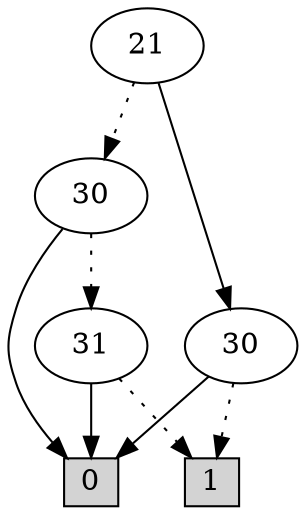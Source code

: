 digraph G {
0 [shape=box, label="0", style=filled, shape=box, height=0.3, width=0.3];
1 [shape=box, label="1", style=filled, shape=box, height=0.3, width=0.3];
45632 [label="21"];
45632 -> 45631 [style=dotted];
45632 -> 63 [style=filled];
45631 [label="30"];
45631 -> 65 [style=dotted];
45631 -> 0 [style=filled];
65 [label="31"];
65 -> 1 [style=dotted];
65 -> 0 [style=filled];
63 [label="30"];
63 -> 1 [style=dotted];
63 -> 0 [style=filled];
}
